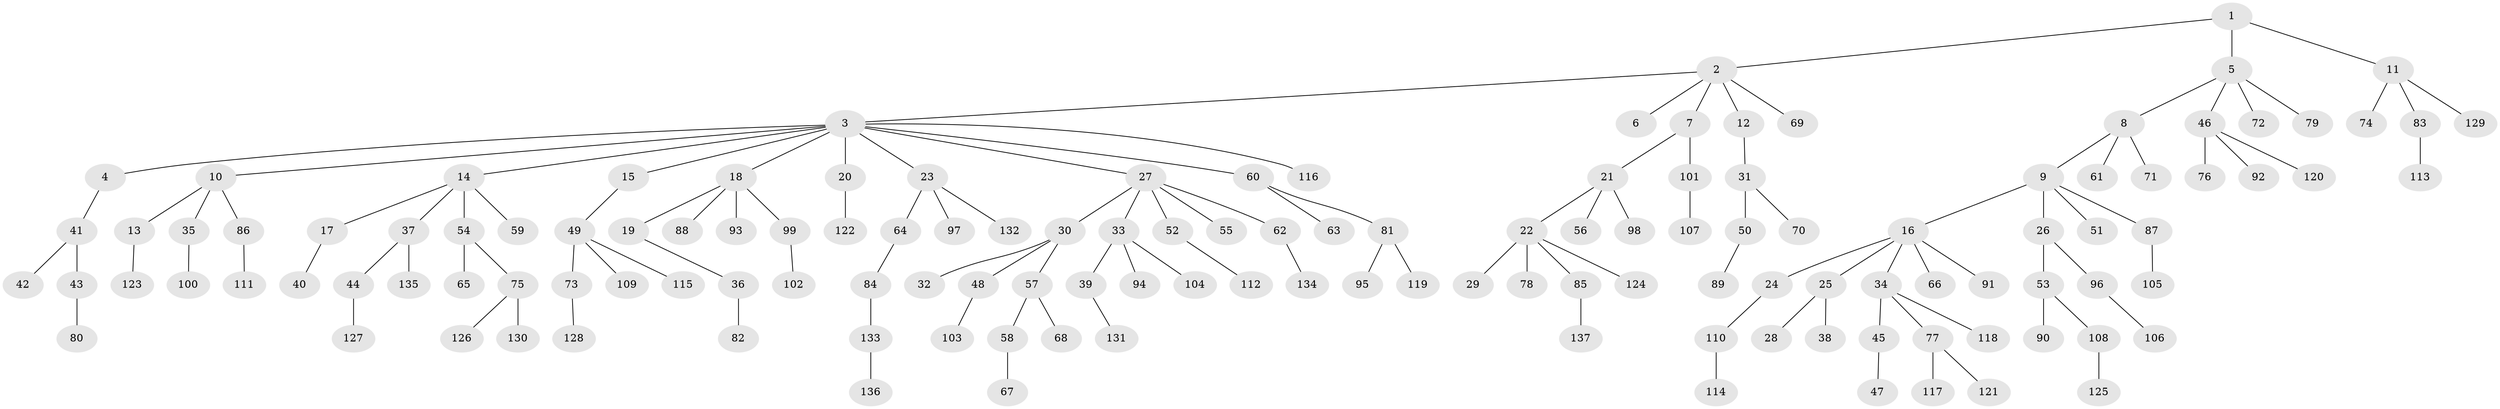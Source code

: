 // coarse degree distribution, {3: 0.14545454545454545, 4: 0.03636363636363636, 2: 0.34545454545454546, 1: 0.43636363636363634, 5: 0.01818181818181818, 9: 0.01818181818181818}
// Generated by graph-tools (version 1.1) at 2025/37/03/04/25 23:37:29]
// undirected, 137 vertices, 136 edges
graph export_dot {
  node [color=gray90,style=filled];
  1;
  2;
  3;
  4;
  5;
  6;
  7;
  8;
  9;
  10;
  11;
  12;
  13;
  14;
  15;
  16;
  17;
  18;
  19;
  20;
  21;
  22;
  23;
  24;
  25;
  26;
  27;
  28;
  29;
  30;
  31;
  32;
  33;
  34;
  35;
  36;
  37;
  38;
  39;
  40;
  41;
  42;
  43;
  44;
  45;
  46;
  47;
  48;
  49;
  50;
  51;
  52;
  53;
  54;
  55;
  56;
  57;
  58;
  59;
  60;
  61;
  62;
  63;
  64;
  65;
  66;
  67;
  68;
  69;
  70;
  71;
  72;
  73;
  74;
  75;
  76;
  77;
  78;
  79;
  80;
  81;
  82;
  83;
  84;
  85;
  86;
  87;
  88;
  89;
  90;
  91;
  92;
  93;
  94;
  95;
  96;
  97;
  98;
  99;
  100;
  101;
  102;
  103;
  104;
  105;
  106;
  107;
  108;
  109;
  110;
  111;
  112;
  113;
  114;
  115;
  116;
  117;
  118;
  119;
  120;
  121;
  122;
  123;
  124;
  125;
  126;
  127;
  128;
  129;
  130;
  131;
  132;
  133;
  134;
  135;
  136;
  137;
  1 -- 2;
  1 -- 5;
  1 -- 11;
  2 -- 3;
  2 -- 6;
  2 -- 7;
  2 -- 12;
  2 -- 69;
  3 -- 4;
  3 -- 10;
  3 -- 14;
  3 -- 15;
  3 -- 18;
  3 -- 20;
  3 -- 23;
  3 -- 27;
  3 -- 60;
  3 -- 116;
  4 -- 41;
  5 -- 8;
  5 -- 46;
  5 -- 72;
  5 -- 79;
  7 -- 21;
  7 -- 101;
  8 -- 9;
  8 -- 61;
  8 -- 71;
  9 -- 16;
  9 -- 26;
  9 -- 51;
  9 -- 87;
  10 -- 13;
  10 -- 35;
  10 -- 86;
  11 -- 74;
  11 -- 83;
  11 -- 129;
  12 -- 31;
  13 -- 123;
  14 -- 17;
  14 -- 37;
  14 -- 54;
  14 -- 59;
  15 -- 49;
  16 -- 24;
  16 -- 25;
  16 -- 34;
  16 -- 66;
  16 -- 91;
  17 -- 40;
  18 -- 19;
  18 -- 88;
  18 -- 93;
  18 -- 99;
  19 -- 36;
  20 -- 122;
  21 -- 22;
  21 -- 56;
  21 -- 98;
  22 -- 29;
  22 -- 78;
  22 -- 85;
  22 -- 124;
  23 -- 64;
  23 -- 97;
  23 -- 132;
  24 -- 110;
  25 -- 28;
  25 -- 38;
  26 -- 53;
  26 -- 96;
  27 -- 30;
  27 -- 33;
  27 -- 52;
  27 -- 55;
  27 -- 62;
  30 -- 32;
  30 -- 48;
  30 -- 57;
  31 -- 50;
  31 -- 70;
  33 -- 39;
  33 -- 94;
  33 -- 104;
  34 -- 45;
  34 -- 77;
  34 -- 118;
  35 -- 100;
  36 -- 82;
  37 -- 44;
  37 -- 135;
  39 -- 131;
  41 -- 42;
  41 -- 43;
  43 -- 80;
  44 -- 127;
  45 -- 47;
  46 -- 76;
  46 -- 92;
  46 -- 120;
  48 -- 103;
  49 -- 73;
  49 -- 109;
  49 -- 115;
  50 -- 89;
  52 -- 112;
  53 -- 90;
  53 -- 108;
  54 -- 65;
  54 -- 75;
  57 -- 58;
  57 -- 68;
  58 -- 67;
  60 -- 63;
  60 -- 81;
  62 -- 134;
  64 -- 84;
  73 -- 128;
  75 -- 126;
  75 -- 130;
  77 -- 117;
  77 -- 121;
  81 -- 95;
  81 -- 119;
  83 -- 113;
  84 -- 133;
  85 -- 137;
  86 -- 111;
  87 -- 105;
  96 -- 106;
  99 -- 102;
  101 -- 107;
  108 -- 125;
  110 -- 114;
  133 -- 136;
}
